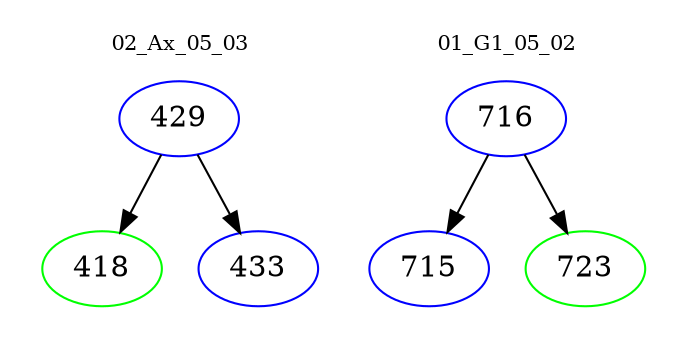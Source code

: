 digraph{
subgraph cluster_0 {
color = white
label = "02_Ax_05_03";
fontsize=10;
T0_429 [label="429", color="blue"]
T0_429 -> T0_418 [color="black"]
T0_418 [label="418", color="green"]
T0_429 -> T0_433 [color="black"]
T0_433 [label="433", color="blue"]
}
subgraph cluster_1 {
color = white
label = "01_G1_05_02";
fontsize=10;
T1_716 [label="716", color="blue"]
T1_716 -> T1_715 [color="black"]
T1_715 [label="715", color="blue"]
T1_716 -> T1_723 [color="black"]
T1_723 [label="723", color="green"]
}
}
